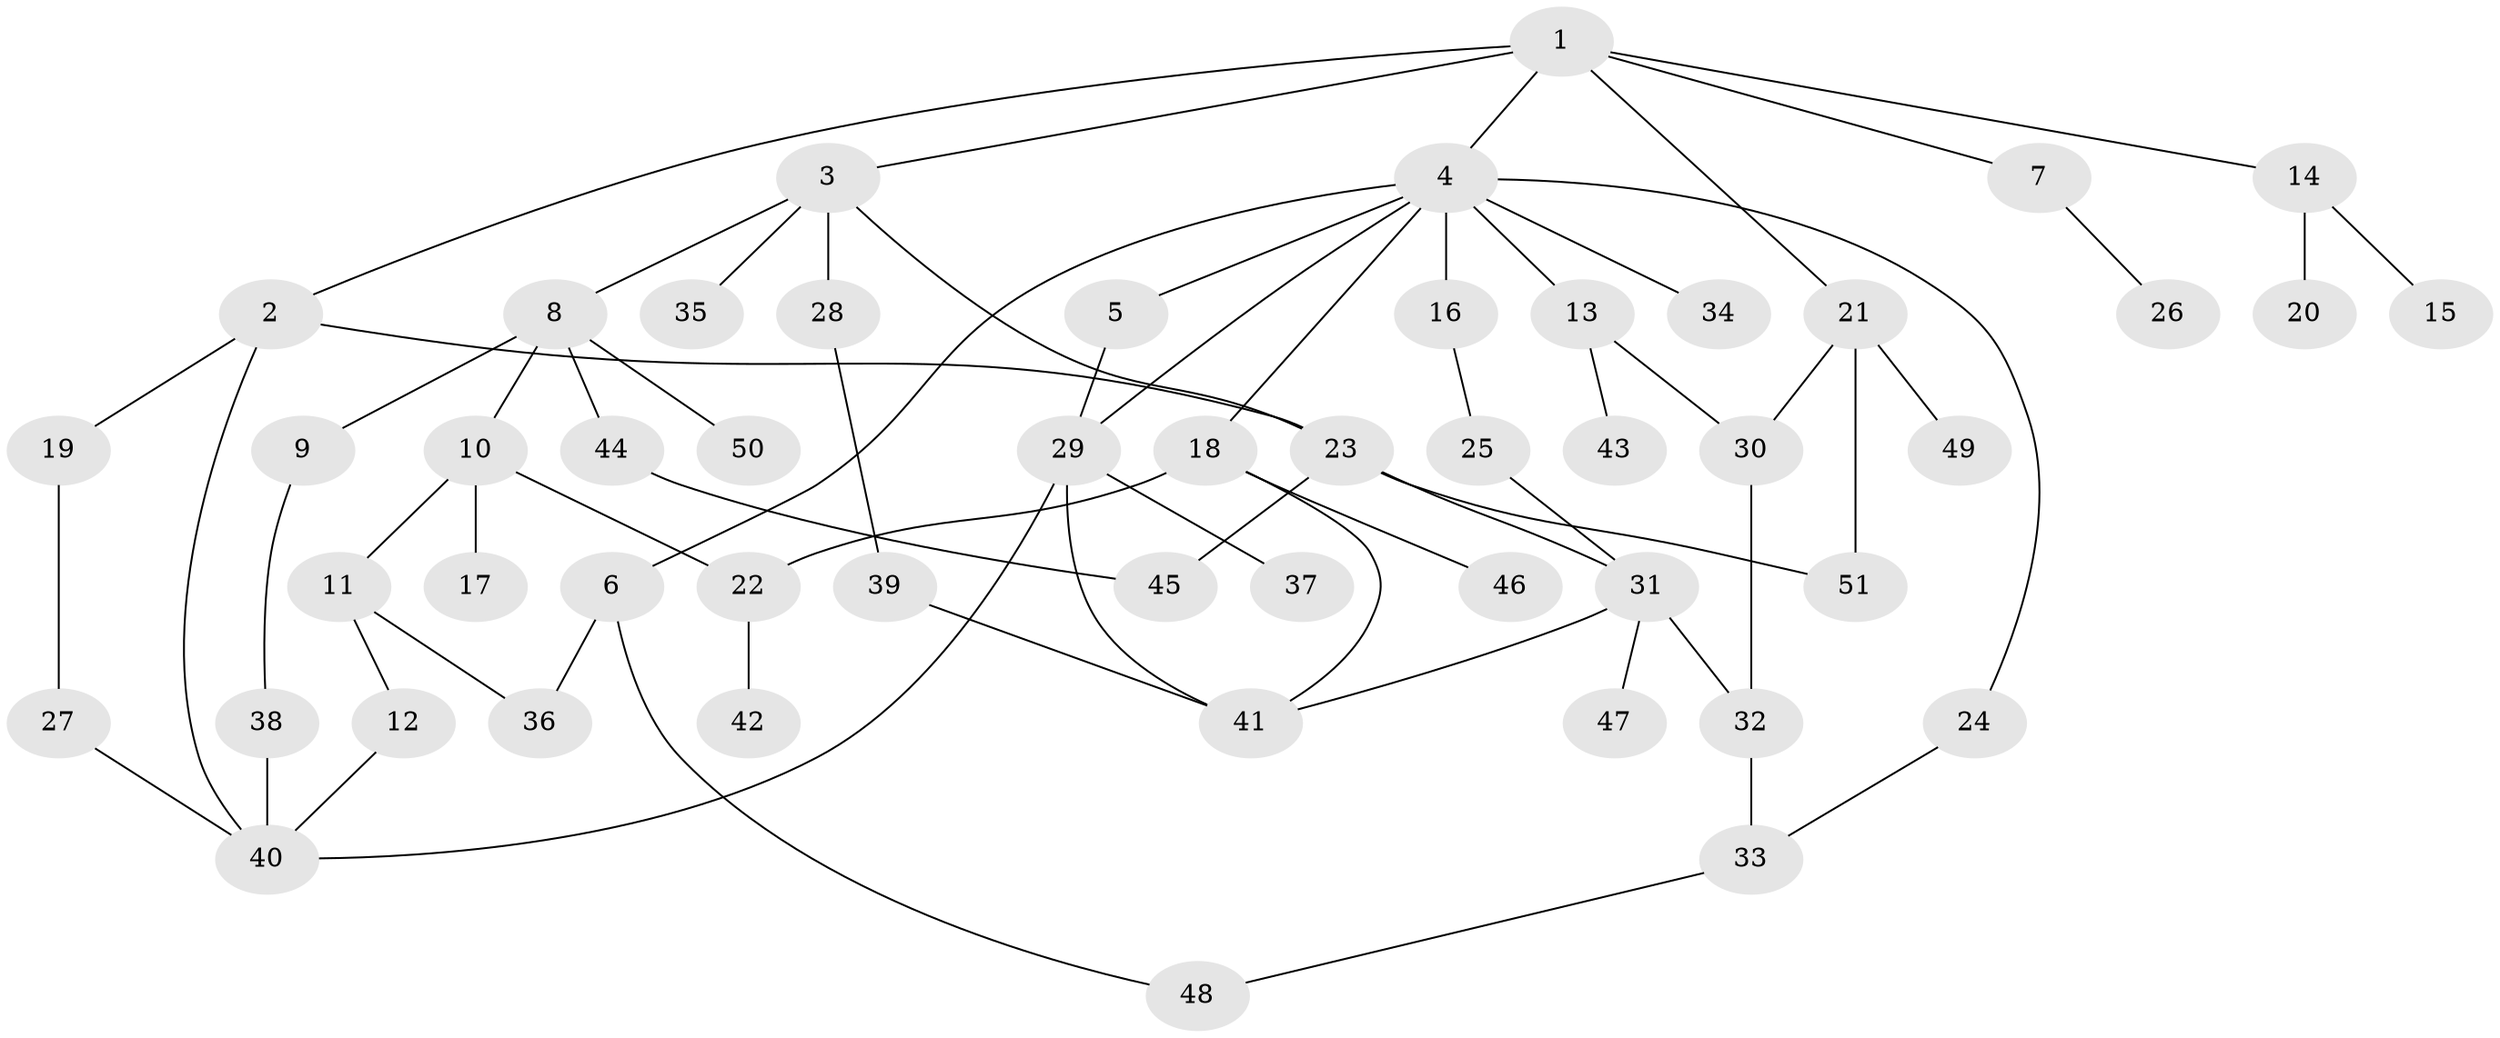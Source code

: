 // coarse degree distribution, {8: 0.047619047619047616, 5: 0.09523809523809523, 4: 0.23809523809523808, 7: 0.047619047619047616, 3: 0.23809523809523808, 1: 0.09523809523809523, 2: 0.23809523809523808}
// Generated by graph-tools (version 1.1) at 2025/48/03/04/25 22:48:37]
// undirected, 51 vertices, 68 edges
graph export_dot {
  node [color=gray90,style=filled];
  1;
  2;
  3;
  4;
  5;
  6;
  7;
  8;
  9;
  10;
  11;
  12;
  13;
  14;
  15;
  16;
  17;
  18;
  19;
  20;
  21;
  22;
  23;
  24;
  25;
  26;
  27;
  28;
  29;
  30;
  31;
  32;
  33;
  34;
  35;
  36;
  37;
  38;
  39;
  40;
  41;
  42;
  43;
  44;
  45;
  46;
  47;
  48;
  49;
  50;
  51;
  1 -- 2;
  1 -- 3;
  1 -- 4;
  1 -- 7;
  1 -- 14;
  1 -- 21;
  2 -- 19;
  2 -- 40;
  2 -- 23;
  3 -- 8;
  3 -- 23;
  3 -- 28;
  3 -- 35;
  4 -- 5;
  4 -- 6;
  4 -- 13;
  4 -- 16;
  4 -- 18;
  4 -- 24;
  4 -- 29;
  4 -- 34;
  5 -- 29;
  6 -- 48;
  6 -- 36;
  7 -- 26;
  8 -- 9;
  8 -- 10;
  8 -- 44;
  8 -- 50;
  9 -- 38;
  10 -- 11;
  10 -- 17;
  10 -- 22;
  11 -- 12;
  11 -- 36;
  12 -- 40;
  13 -- 43;
  13 -- 30;
  14 -- 15;
  14 -- 20;
  16 -- 25;
  18 -- 22;
  18 -- 41;
  18 -- 46;
  19 -- 27;
  21 -- 30;
  21 -- 49;
  21 -- 51;
  22 -- 42;
  23 -- 31;
  23 -- 51;
  23 -- 45;
  24 -- 33;
  25 -- 31;
  27 -- 40;
  28 -- 39;
  29 -- 37;
  29 -- 41;
  29 -- 40;
  30 -- 32;
  31 -- 47;
  31 -- 32;
  31 -- 41;
  32 -- 33;
  33 -- 48;
  38 -- 40;
  39 -- 41;
  44 -- 45;
}
